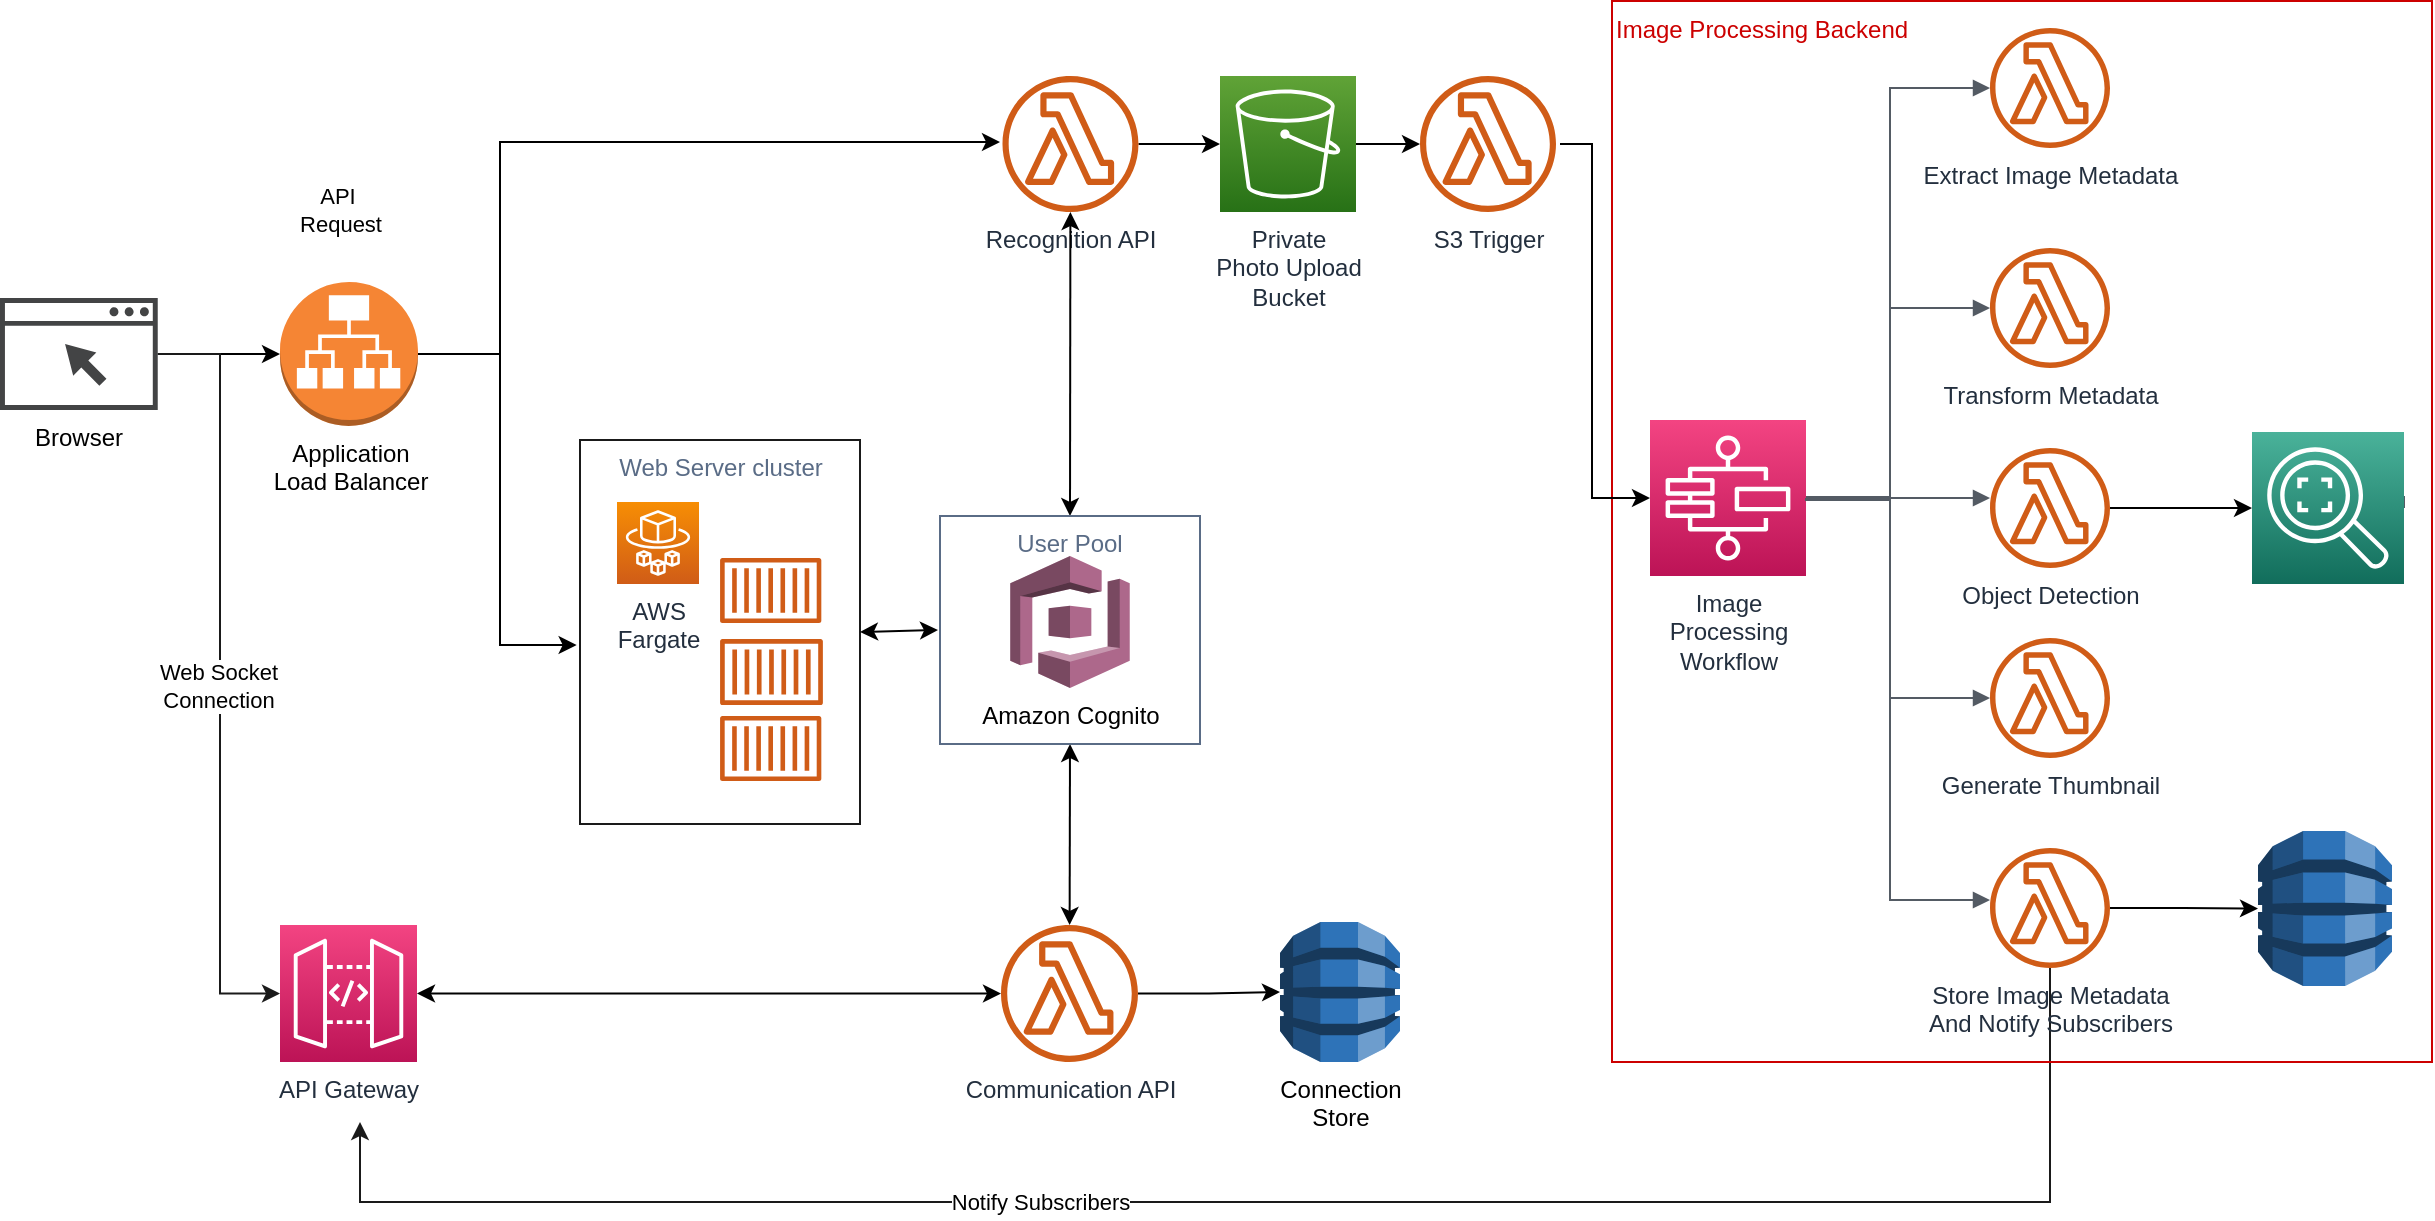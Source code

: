 <mxfile version="14.7.7" type="github">
  <diagram id="BZJ9KVFbpimCTmKUlwr4" name="Page-1">
    <mxGraphModel dx="2272" dy="857" grid="1" gridSize="10" guides="1" tooltips="1" connect="1" arrows="1" fold="1" page="1" pageScale="1" pageWidth="850" pageHeight="1100" math="0" shadow="0">
      <root>
        <mxCell id="0" />
        <mxCell id="1" parent="0" />
        <mxCell id="RY2GNPGNeXl1zOkJjkwS-59" value="" style="edgeStyle=orthogonalEdgeStyle;rounded=0;orthogonalLoop=1;jettySize=auto;html=1;strokeWidth=1;fillColor=#dae8fc;strokeColor=#1A1A1A;" parent="1" source="RY2GNPGNeXl1zOkJjkwS-22" edge="1">
          <mxGeometry relative="1" as="geometry">
            <mxPoint x="-70" y="710" as="targetPoint" />
            <Array as="points">
              <mxPoint x="775" y="750" />
              <mxPoint x="-70" y="750" />
            </Array>
          </mxGeometry>
        </mxCell>
        <mxCell id="RY2GNPGNeXl1zOkJjkwS-70" value="&lt;span&gt;Notify Subscribers&lt;/span&gt;" style="edgeLabel;html=1;align=center;verticalAlign=middle;resizable=0;points=[];fontStyle=0" parent="RY2GNPGNeXl1zOkJjkwS-59" vertex="1" connectable="0">
          <mxGeometry x="0.204" relative="1" as="geometry">
            <mxPoint x="-19" as="offset" />
          </mxGeometry>
        </mxCell>
        <mxCell id="RY2GNPGNeXl1zOkJjkwS-15" value="&lt;font color=&quot;#cc0000&quot;&gt;Image Processing Backend&lt;/font&gt;" style="fillColor=none;verticalAlign=top;fontStyle=0;fontColor=#5A6C86;labelBackgroundColor=#ffffff;html=1;strokeColor=#CC0000;align=left;" parent="1" vertex="1">
          <mxGeometry x="556" y="149.5" width="410" height="530.5" as="geometry" />
        </mxCell>
        <mxCell id="RY2GNPGNeXl1zOkJjkwS-46" value="Web Server cluster" style="fillColor=none;verticalAlign=top;fontStyle=0;fontColor=#5A6C86;labelBackgroundColor=#ffffff;html=1;strokeColor=#1A1A1A;" parent="1" vertex="1">
          <mxGeometry x="40" y="369" width="140" height="192" as="geometry" />
        </mxCell>
        <mxCell id="RY2GNPGNeXl1zOkJjkwS-6" value="Extract Image Metadata" style="outlineConnect=0;fontColor=#232F3E;gradientColor=none;fillColor=#D05C17;strokeColor=none;dashed=0;verticalLabelPosition=bottom;verticalAlign=top;align=center;html=1;fontSize=12;fontStyle=0;aspect=fixed;pointerEvents=1;shape=mxgraph.aws4.lambda_function;" parent="1" vertex="1">
          <mxGeometry x="745" y="163" width="60" height="60" as="geometry" />
        </mxCell>
        <mxCell id="RY2GNPGNeXl1zOkJjkwS-7" value="Transform Metadata" style="outlineConnect=0;fontColor=#232F3E;gradientColor=none;fillColor=#D05C17;strokeColor=none;dashed=0;verticalLabelPosition=bottom;verticalAlign=top;align=center;html=1;fontSize=12;fontStyle=0;aspect=fixed;pointerEvents=1;shape=mxgraph.aws4.lambda_function;" parent="1" vertex="1">
          <mxGeometry x="745" y="273" width="60" height="60" as="geometry" />
        </mxCell>
        <mxCell id="7VSHakNJntf2VCaEipvx-4" value="" style="edgeStyle=orthogonalEdgeStyle;rounded=0;orthogonalLoop=1;jettySize=auto;html=1;startArrow=none;startFill=0;strokeWidth=1;" parent="1" source="RY2GNPGNeXl1zOkJjkwS-8" target="RY2GNPGNeXl1zOkJjkwS-11" edge="1">
          <mxGeometry relative="1" as="geometry" />
        </mxCell>
        <mxCell id="RY2GNPGNeXl1zOkJjkwS-8" value="Object Detection" style="outlineConnect=0;fontColor=#232F3E;gradientColor=none;fillColor=#D05C17;strokeColor=none;dashed=0;verticalLabelPosition=bottom;verticalAlign=top;align=center;html=1;fontSize=12;fontStyle=0;aspect=fixed;pointerEvents=1;shape=mxgraph.aws4.lambda_function;" parent="1" vertex="1">
          <mxGeometry x="745" y="373" width="60" height="60" as="geometry" />
        </mxCell>
        <mxCell id="RY2GNPGNeXl1zOkJjkwS-9" value="Generate Thumbnail" style="outlineConnect=0;fontColor=#232F3E;gradientColor=none;fillColor=#D05C17;strokeColor=none;dashed=0;verticalLabelPosition=bottom;verticalAlign=top;align=center;html=1;fontSize=12;fontStyle=0;aspect=fixed;pointerEvents=1;shape=mxgraph.aws4.lambda_function;" parent="1" vertex="1">
          <mxGeometry x="745" y="468" width="60" height="60" as="geometry" />
        </mxCell>
        <mxCell id="RY2GNPGNeXl1zOkJjkwS-10" value="Image &lt;br&gt;Processing&lt;br&gt;Workflow" style="points=[[0,0,0],[0.25,0,0],[0.5,0,0],[0.75,0,0],[1,0,0],[0,1,0],[0.25,1,0],[0.5,1,0],[0.75,1,0],[1,1,0],[0,0.25,0],[0,0.5,0],[0,0.75,0],[1,0.25,0],[1,0.5,0],[1,0.75,0]];outlineConnect=0;fontColor=#232F3E;gradientColor=#F34482;gradientDirection=north;fillColor=#BC1356;strokeColor=#ffffff;dashed=0;verticalLabelPosition=bottom;verticalAlign=top;align=center;html=1;fontSize=12;fontStyle=0;aspect=fixed;shape=mxgraph.aws4.resourceIcon;resIcon=mxgraph.aws4.step_functions;" parent="1" vertex="1">
          <mxGeometry x="575" y="359" width="78" height="78" as="geometry" />
        </mxCell>
        <mxCell id="RY2GNPGNeXl1zOkJjkwS-12" value="" style="outlineConnect=0;dashed=0;verticalLabelPosition=bottom;verticalAlign=top;align=center;html=1;shape=mxgraph.aws3.dynamo_db;fillColor=#2E73B8;gradientColor=none;" parent="1" vertex="1">
          <mxGeometry x="879" y="564.5" width="67" height="77.5" as="geometry" />
        </mxCell>
        <mxCell id="RY2GNPGNeXl1zOkJjkwS-17" value="" style="edgeStyle=orthogonalEdgeStyle;html=1;endArrow=block;elbow=vertical;startArrow=none;endFill=1;strokeColor=#545B64;rounded=0;" parent="1" target="RY2GNPGNeXl1zOkJjkwS-6" edge="1">
          <mxGeometry width="100" relative="1" as="geometry">
            <mxPoint x="653" y="397.5" as="sourcePoint" />
            <mxPoint x="753" y="397.5" as="targetPoint" />
            <Array as="points">
              <mxPoint x="695" y="398" />
              <mxPoint x="695" y="193" />
            </Array>
          </mxGeometry>
        </mxCell>
        <mxCell id="RY2GNPGNeXl1zOkJjkwS-18" value="" style="edgeStyle=orthogonalEdgeStyle;html=1;endArrow=block;elbow=vertical;startArrow=none;endFill=1;strokeColor=#545B64;rounded=0;exitX=1;exitY=0.5;exitDx=0;exitDy=0;exitPerimeter=0;" parent="1" source="RY2GNPGNeXl1zOkJjkwS-10" target="RY2GNPGNeXl1zOkJjkwS-7" edge="1">
          <mxGeometry width="100" relative="1" as="geometry">
            <mxPoint x="663" y="407.5" as="sourcePoint" />
            <mxPoint x="755" y="249" as="targetPoint" />
            <Array as="points">
              <mxPoint x="695" y="398" />
              <mxPoint x="695" y="303" />
            </Array>
          </mxGeometry>
        </mxCell>
        <mxCell id="RY2GNPGNeXl1zOkJjkwS-19" value="" style="edgeStyle=orthogonalEdgeStyle;html=1;endArrow=block;elbow=vertical;startArrow=none;endFill=1;strokeColor=#545B64;rounded=0;exitX=1;exitY=0.5;exitDx=0;exitDy=0;exitPerimeter=0;" parent="1" target="RY2GNPGNeXl1zOkJjkwS-8" edge="1">
          <mxGeometry width="100" relative="1" as="geometry">
            <mxPoint x="653" y="398" as="sourcePoint" />
            <mxPoint x="745" y="349" as="targetPoint" />
            <Array as="points">
              <mxPoint x="735" y="398" />
              <mxPoint x="735" y="398" />
            </Array>
          </mxGeometry>
        </mxCell>
        <mxCell id="RY2GNPGNeXl1zOkJjkwS-20" value="" style="edgeStyle=orthogonalEdgeStyle;html=1;endArrow=block;elbow=vertical;startArrow=none;endFill=1;strokeColor=#545B64;rounded=0;exitX=1;exitY=0.5;exitDx=0;exitDy=0;exitPerimeter=0;" parent="1" source="RY2GNPGNeXl1zOkJjkwS-10" target="RY2GNPGNeXl1zOkJjkwS-9" edge="1">
          <mxGeometry width="100" relative="1" as="geometry">
            <mxPoint x="663" y="408" as="sourcePoint" />
            <mxPoint x="755" y="459" as="targetPoint" />
            <Array as="points">
              <mxPoint x="653" y="399" />
              <mxPoint x="695" y="399" />
              <mxPoint x="695" y="498" />
            </Array>
          </mxGeometry>
        </mxCell>
        <mxCell id="7VSHakNJntf2VCaEipvx-6" value="" style="edgeStyle=orthogonalEdgeStyle;rounded=0;orthogonalLoop=1;jettySize=auto;html=1;startArrow=none;startFill=0;strokeWidth=1;" parent="1" source="RY2GNPGNeXl1zOkJjkwS-22" target="RY2GNPGNeXl1zOkJjkwS-12" edge="1">
          <mxGeometry relative="1" as="geometry" />
        </mxCell>
        <mxCell id="RY2GNPGNeXl1zOkJjkwS-22" value="Store Image Metadata&lt;br&gt;And Notify Subscribers" style="outlineConnect=0;fontColor=#232F3E;gradientColor=none;fillColor=#D05C17;strokeColor=none;dashed=0;verticalLabelPosition=bottom;verticalAlign=top;align=center;html=1;fontSize=12;fontStyle=0;aspect=fixed;pointerEvents=1;shape=mxgraph.aws4.lambda_function;" parent="1" vertex="1">
          <mxGeometry x="745" y="573" width="60" height="60" as="geometry" />
        </mxCell>
        <mxCell id="RY2GNPGNeXl1zOkJjkwS-23" value="" style="edgeStyle=orthogonalEdgeStyle;html=1;endArrow=block;elbow=vertical;startArrow=none;endFill=1;strokeColor=#545B64;rounded=0;" parent="1" edge="1">
          <mxGeometry width="100" relative="1" as="geometry">
            <mxPoint x="653" y="399" as="sourcePoint" />
            <mxPoint x="745" y="599" as="targetPoint" />
            <Array as="points">
              <mxPoint x="695" y="399" />
              <mxPoint x="695" y="599" />
              <mxPoint x="745" y="599" />
            </Array>
          </mxGeometry>
        </mxCell>
        <mxCell id="RY2GNPGNeXl1zOkJjkwS-24" value="" style="edgeStyle=orthogonalEdgeStyle;html=1;endArrow=block;elbow=vertical;startArrow=none;endFill=1;strokeColor=#545B64;rounded=0;exitX=1;exitY=0.5;exitDx=0;exitDy=0;exitPerimeter=0;" parent="1" source="RY2GNPGNeXl1zOkJjkwS-11" edge="1">
          <mxGeometry width="100" relative="1" as="geometry">
            <mxPoint x="805" y="397.5" as="sourcePoint" />
            <mxPoint x="915" y="398" as="targetPoint" />
            <Array as="points">
              <mxPoint x="887" y="397.5" />
              <mxPoint x="887" y="397.5" />
            </Array>
          </mxGeometry>
        </mxCell>
        <mxCell id="qTJ5ySVhg0AKHuRYqmr4-8" value="" style="edgeStyle=orthogonalEdgeStyle;rounded=0;orthogonalLoop=1;jettySize=auto;html=1;entryX=0;entryY=0.5;entryDx=0;entryDy=0;entryPerimeter=0;" edge="1" parent="1" target="RY2GNPGNeXl1zOkJjkwS-10">
          <mxGeometry relative="1" as="geometry">
            <mxPoint x="530" y="221" as="sourcePoint" />
            <mxPoint x="580" y="235" as="targetPoint" />
            <Array as="points">
              <mxPoint x="546" y="221" />
              <mxPoint x="546" y="398" />
            </Array>
          </mxGeometry>
        </mxCell>
        <mxCell id="RY2GNPGNeXl1zOkJjkwS-26" value="S3 Trigger" style="outlineConnect=0;fontColor=#232F3E;gradientColor=none;fillColor=#D05C17;strokeColor=none;dashed=0;verticalLabelPosition=bottom;verticalAlign=top;align=center;html=1;fontSize=12;fontStyle=0;aspect=fixed;pointerEvents=1;shape=mxgraph.aws4.lambda_function;labelBackgroundColor=#ffffff;" parent="1" vertex="1">
          <mxGeometry x="460" y="187" width="68" height="68" as="geometry" />
        </mxCell>
        <mxCell id="RY2GNPGNeXl1zOkJjkwS-61" value="" style="edgeStyle=orthogonalEdgeStyle;rounded=0;orthogonalLoop=1;jettySize=auto;html=1;strokeWidth=1;" parent="1" source="RY2GNPGNeXl1zOkJjkwS-29" target="RY2GNPGNeXl1zOkJjkwS-26" edge="1">
          <mxGeometry relative="1" as="geometry" />
        </mxCell>
        <mxCell id="RY2GNPGNeXl1zOkJjkwS-29" value="Private &lt;br&gt;Photo Upload&lt;br&gt;Bucket" style="points=[[0,0,0],[0.25,0,0],[0.5,0,0],[0.75,0,0],[1,0,0],[0,1,0],[0.25,1,0],[0.5,1,0],[0.75,1,0],[1,1,0],[0,0.25,0],[0,0.5,0],[0,0.75,0],[1,0.25,0],[1,0.5,0],[1,0.75,0]];outlineConnect=0;fontColor=#232F3E;gradientColor=#60A337;gradientDirection=north;fillColor=#277116;strokeColor=#ffffff;dashed=0;verticalLabelPosition=bottom;verticalAlign=top;align=center;html=1;fontSize=12;fontStyle=0;aspect=fixed;shape=mxgraph.aws4.resourceIcon;resIcon=mxgraph.aws4.s3;labelBackgroundColor=#ffffff;" parent="1" vertex="1">
          <mxGeometry x="360" y="187" width="68" height="68" as="geometry" />
        </mxCell>
        <mxCell id="RY2GNPGNeXl1zOkJjkwS-68" value="" style="edgeStyle=orthogonalEdgeStyle;rounded=0;orthogonalLoop=1;jettySize=auto;html=1;strokeWidth=1;startArrow=classic;startFill=1;" parent="1" source="RY2GNPGNeXl1zOkJjkwS-30" target="RY2GNPGNeXl1zOkJjkwS-56" edge="1">
          <mxGeometry relative="1" as="geometry">
            <Array as="points">
              <mxPoint x="199.75" y="645.5" />
              <mxPoint x="199.75" y="645.5" />
            </Array>
          </mxGeometry>
        </mxCell>
        <mxCell id="RY2GNPGNeXl1zOkJjkwS-30" value="API Gateway" style="points=[[0,0,0],[0.25,0,0],[0.5,0,0],[0.75,0,0],[1,0,0],[0,1,0],[0.25,1,0],[0.5,1,0],[0.75,1,0],[1,1,0],[0,0.25,0],[0,0.5,0],[0,0.75,0],[1,0.25,0],[1,0.5,0],[1,0.75,0]];outlineConnect=0;fontColor=#232F3E;gradientColor=#F34482;gradientDirection=north;fillColor=#BC1356;strokeColor=#ffffff;dashed=0;verticalLabelPosition=bottom;verticalAlign=top;align=center;html=1;fontSize=12;fontStyle=0;aspect=fixed;shape=mxgraph.aws4.resourceIcon;resIcon=mxgraph.aws4.api_gateway;labelBackgroundColor=#ffffff;" parent="1" vertex="1">
          <mxGeometry x="-110" y="611.5" width="68.5" height="68.5" as="geometry" />
        </mxCell>
        <mxCell id="RY2GNPGNeXl1zOkJjkwS-63" value="" style="edgeStyle=orthogonalEdgeStyle;rounded=0;orthogonalLoop=1;jettySize=auto;html=1;strokeWidth=1;" parent="1" source="RY2GNPGNeXl1zOkJjkwS-39" target="RY2GNPGNeXl1zOkJjkwS-43" edge="1">
          <mxGeometry relative="1" as="geometry" />
        </mxCell>
        <mxCell id="RY2GNPGNeXl1zOkJjkwS-66" value="" style="edgeStyle=orthogonalEdgeStyle;rounded=0;orthogonalLoop=1;jettySize=auto;html=1;strokeWidth=1;entryX=0;entryY=0.5;entryDx=0;entryDy=0;entryPerimeter=0;fillColor=#dae8fc;strokeColor=#1A1A1A;" parent="1" source="RY2GNPGNeXl1zOkJjkwS-39" target="RY2GNPGNeXl1zOkJjkwS-30" edge="1">
          <mxGeometry relative="1" as="geometry">
            <mxPoint x="-210.565" y="434" as="targetPoint" />
            <Array as="points">
              <mxPoint x="-140" y="326" />
              <mxPoint x="-140" y="646" />
            </Array>
          </mxGeometry>
        </mxCell>
        <mxCell id="RY2GNPGNeXl1zOkJjkwS-67" value="Web Socket&lt;br&gt;Connection" style="edgeLabel;html=1;align=center;verticalAlign=middle;resizable=0;points=[];" parent="RY2GNPGNeXl1zOkJjkwS-66" vertex="1" connectable="0">
          <mxGeometry x="0.032" y="-1" relative="1" as="geometry">
            <mxPoint as="offset" />
          </mxGeometry>
        </mxCell>
        <mxCell id="RY2GNPGNeXl1zOkJjkwS-39" value="Browser" style="pointerEvents=1;shadow=0;dashed=0;html=1;strokeColor=none;fillColor=#434445;aspect=fixed;labelPosition=center;verticalLabelPosition=bottom;verticalAlign=top;align=center;outlineConnect=0;shape=mxgraph.vvd.web_browser;labelBackgroundColor=#ffffff;" parent="1" vertex="1">
          <mxGeometry x="-250" y="298" width="78.87" height="56" as="geometry" />
        </mxCell>
        <mxCell id="RY2GNPGNeXl1zOkJjkwS-73" value="" style="edgeStyle=orthogonalEdgeStyle;rounded=0;orthogonalLoop=1;jettySize=auto;html=1;startArrow=none;startFill=0;strokeWidth=1;" parent="1" source="RY2GNPGNeXl1zOkJjkwS-43" edge="1">
          <mxGeometry relative="1" as="geometry">
            <mxPoint x="250" y="220" as="targetPoint" />
            <Array as="points">
              <mxPoint y="326" />
              <mxPoint y="220" />
              <mxPoint x="210" y="220" />
            </Array>
          </mxGeometry>
        </mxCell>
        <mxCell id="RY2GNPGNeXl1zOkJjkwS-75" value="API&amp;nbsp;&lt;br&gt;Request" style="edgeLabel;html=1;align=center;verticalAlign=middle;resizable=0;points=[];" parent="RY2GNPGNeXl1zOkJjkwS-73" vertex="1" connectable="0">
          <mxGeometry x="0.213" y="1" relative="1" as="geometry">
            <mxPoint x="-174" y="35" as="offset" />
          </mxGeometry>
        </mxCell>
        <mxCell id="RY2GNPGNeXl1zOkJjkwS-43" value="Application&lt;br&gt;Load Balancer" style="outlineConnect=0;dashed=0;verticalLabelPosition=bottom;verticalAlign=top;align=center;html=1;shape=mxgraph.aws3.application_load_balancer;fillColor=#F58534;gradientColor=none;labelBackgroundColor=#ffffff;strokeColor=#CC0000;" parent="1" vertex="1">
          <mxGeometry x="-110" y="290" width="69" height="72" as="geometry" />
        </mxCell>
        <mxCell id="RY2GNPGNeXl1zOkJjkwS-44" value="AWS &lt;br&gt;Fargate" style="points=[[0,0,0],[0.25,0,0],[0.5,0,0],[0.75,0,0],[1,0,0],[0,1,0],[0.25,1,0],[0.5,1,0],[0.75,1,0],[1,1,0],[0,0.25,0],[0,0.5,0],[0,0.75,0],[1,0.25,0],[1,0.5,0],[1,0.75,0]];outlineConnect=0;fontColor=#232F3E;gradientColor=#F78E04;gradientDirection=north;fillColor=#D05C17;strokeColor=#ffffff;dashed=0;verticalLabelPosition=bottom;verticalAlign=top;align=center;html=1;fontSize=12;fontStyle=0;aspect=fixed;shape=mxgraph.aws4.resourceIcon;resIcon=mxgraph.aws4.fargate;labelBackgroundColor=#ffffff;" parent="1" vertex="1">
          <mxGeometry x="58.5" y="400" width="41" height="41" as="geometry" />
        </mxCell>
        <mxCell id="RY2GNPGNeXl1zOkJjkwS-47" value="" style="outlineConnect=0;fontColor=#232F3E;gradientColor=none;fillColor=#D05C17;strokeColor=none;dashed=0;verticalLabelPosition=bottom;verticalAlign=top;align=center;html=1;fontSize=12;fontStyle=0;aspect=fixed;pointerEvents=1;shape=mxgraph.aws4.container_1;labelBackgroundColor=#ffffff;" parent="1" vertex="1">
          <mxGeometry x="110" y="428" width="50.7" height="32.5" as="geometry" />
        </mxCell>
        <mxCell id="RY2GNPGNeXl1zOkJjkwS-48" value="" style="outlineConnect=0;fontColor=#232F3E;gradientColor=none;fillColor=#D05C17;strokeColor=none;dashed=0;verticalLabelPosition=bottom;verticalAlign=top;align=center;html=1;fontSize=12;fontStyle=0;aspect=fixed;pointerEvents=1;shape=mxgraph.aws4.container_1;labelBackgroundColor=#ffffff;" parent="1" vertex="1">
          <mxGeometry x="110" y="468.5" width="51.48" height="33" as="geometry" />
        </mxCell>
        <mxCell id="RY2GNPGNeXl1zOkJjkwS-49" value="" style="outlineConnect=0;fontColor=#232F3E;gradientColor=none;fillColor=#D05C17;strokeColor=none;dashed=0;verticalLabelPosition=bottom;verticalAlign=top;align=center;html=1;fontSize=12;fontStyle=0;aspect=fixed;pointerEvents=1;shape=mxgraph.aws4.container_1;labelBackgroundColor=#ffffff;" parent="1" vertex="1">
          <mxGeometry x="110" y="507" width="50.7" height="32.5" as="geometry" />
        </mxCell>
        <mxCell id="RY2GNPGNeXl1zOkJjkwS-69" value="" style="edgeStyle=orthogonalEdgeStyle;rounded=0;orthogonalLoop=1;jettySize=auto;html=1;startArrow=none;startFill=0;strokeWidth=1;" parent="1" source="RY2GNPGNeXl1zOkJjkwS-56" target="RY2GNPGNeXl1zOkJjkwS-57" edge="1">
          <mxGeometry relative="1" as="geometry" />
        </mxCell>
        <mxCell id="RY2GNPGNeXl1zOkJjkwS-56" value="Communication API" style="outlineConnect=0;fontColor=#232F3E;gradientColor=none;fillColor=#D05C17;strokeColor=none;dashed=0;verticalLabelPosition=bottom;verticalAlign=top;align=center;html=1;fontSize=12;fontStyle=0;aspect=fixed;pointerEvents=1;shape=mxgraph.aws4.lambda_function;labelBackgroundColor=#ffffff;" parent="1" vertex="1">
          <mxGeometry x="250.49" y="611.5" width="68.5" height="68.5" as="geometry" />
        </mxCell>
        <mxCell id="RY2GNPGNeXl1zOkJjkwS-57" value="Connection&lt;br&gt;Store" style="outlineConnect=0;dashed=0;verticalLabelPosition=bottom;verticalAlign=top;align=center;html=1;shape=mxgraph.aws3.dynamo_db;fillColor=#2E73B8;gradientColor=none;" parent="1" vertex="1">
          <mxGeometry x="390" y="610" width="60" height="70" as="geometry" />
        </mxCell>
        <mxCell id="qTJ5ySVhg0AKHuRYqmr4-5" value="" style="edgeStyle=orthogonalEdgeStyle;rounded=0;orthogonalLoop=1;jettySize=auto;html=1;" edge="1" parent="1" source="RY2GNPGNeXl1zOkJjkwS-71">
          <mxGeometry relative="1" as="geometry">
            <mxPoint x="360" y="221" as="targetPoint" />
          </mxGeometry>
        </mxCell>
        <mxCell id="RY2GNPGNeXl1zOkJjkwS-71" value="Recognition API" style="outlineConnect=0;fontColor=#232F3E;gradientColor=none;fillColor=#D05C17;strokeColor=none;dashed=0;verticalLabelPosition=bottom;verticalAlign=top;align=center;html=1;fontSize=12;fontStyle=0;aspect=fixed;pointerEvents=1;shape=mxgraph.aws4.lambda_function;labelBackgroundColor=#ffffff;" parent="1" vertex="1">
          <mxGeometry x="251.24" y="187" width="68" height="68" as="geometry" />
        </mxCell>
        <mxCell id="RY2GNPGNeXl1zOkJjkwS-11" value="" style="points=[[0,0,0],[0.25,0,0],[0.5,0,0],[0.75,0,0],[1,0,0],[0,1,0],[0.25,1,0],[0.5,1,0],[0.75,1,0],[1,1,0],[0,0.25,0],[0,0.5,0],[0,0.75,0],[1,0.25,0],[1,0.5,0],[1,0.75,0]];outlineConnect=0;fontColor=#232F3E;gradientColor=#4AB29A;gradientDirection=north;fillColor=#116D5B;strokeColor=#ffffff;dashed=0;verticalLabelPosition=bottom;verticalAlign=top;align=center;html=1;fontSize=12;fontStyle=0;aspect=fixed;shape=mxgraph.aws4.resourceIcon;resIcon=mxgraph.aws4.rekognition_2;" parent="1" vertex="1">
          <mxGeometry x="876" y="365" width="76" height="76" as="geometry" />
        </mxCell>
        <mxCell id="7VSHakNJntf2VCaEipvx-7" value="" style="edgeStyle=orthogonalEdgeStyle;rounded=0;orthogonalLoop=1;jettySize=auto;html=1;startArrow=none;startFill=0;strokeWidth=1;exitX=1;exitY=0.5;exitDx=0;exitDy=0;exitPerimeter=0;entryX=-0.012;entryY=0.534;entryDx=0;entryDy=0;entryPerimeter=0;" parent="1" source="RY2GNPGNeXl1zOkJjkwS-43" target="RY2GNPGNeXl1zOkJjkwS-46" edge="1">
          <mxGeometry relative="1" as="geometry">
            <mxPoint x="159.5" y="109" as="targetPoint" />
            <Array as="points">
              <mxPoint y="326" />
              <mxPoint y="472" />
            </Array>
            <mxPoint x="-1" y="336" as="sourcePoint" />
          </mxGeometry>
        </mxCell>
        <mxCell id="qTJ5ySVhg0AKHuRYqmr4-1" value="Amazon Cognito" style="outlineConnect=0;dashed=0;verticalLabelPosition=bottom;verticalAlign=top;align=center;html=1;shape=mxgraph.aws3.cognito;fillColor=#AD688B;gradientColor=none;labelBackgroundColor=#ffffff;strokeColor=#CC0000;" vertex="1" parent="1">
          <mxGeometry x="255.12" y="427" width="59.75" height="66" as="geometry" />
        </mxCell>
        <mxCell id="qTJ5ySVhg0AKHuRYqmr4-2" value="" style="endArrow=classic;startArrow=classic;html=1;exitX=0.5;exitY=0;exitDx=0;exitDy=0;" edge="1" parent="1" source="qTJ5ySVhg0AKHuRYqmr4-6" target="RY2GNPGNeXl1zOkJjkwS-71">
          <mxGeometry width="50" height="50" relative="1" as="geometry">
            <mxPoint x="175" y="310" as="sourcePoint" />
            <mxPoint x="115" y="180" as="targetPoint" />
          </mxGeometry>
        </mxCell>
        <mxCell id="qTJ5ySVhg0AKHuRYqmr4-3" value="" style="endArrow=classic;startArrow=classic;html=1;entryX=0.5;entryY=1;entryDx=0;entryDy=0;" edge="1" parent="1" source="RY2GNPGNeXl1zOkJjkwS-56" target="qTJ5ySVhg0AKHuRYqmr4-6">
          <mxGeometry width="50" height="50" relative="1" as="geometry">
            <mxPoint x="246.191" y="441" as="sourcePoint" />
            <mxPoint x="235" y="520" as="targetPoint" />
          </mxGeometry>
        </mxCell>
        <mxCell id="qTJ5ySVhg0AKHuRYqmr4-4" value="" style="endArrow=classic;startArrow=classic;html=1;exitX=1;exitY=0.5;exitDx=0;exitDy=0;entryX=0;entryY=0.5;entryDx=0;entryDy=0;" edge="1" parent="1" source="RY2GNPGNeXl1zOkJjkwS-46">
          <mxGeometry width="50" height="50" relative="1" as="geometry">
            <mxPoint x="370" y="490" as="sourcePoint" />
            <mxPoint x="219" y="464" as="targetPoint" />
          </mxGeometry>
        </mxCell>
        <mxCell id="qTJ5ySVhg0AKHuRYqmr4-6" value="User Pool" style="fillColor=none;strokeColor=#5A6C86;verticalAlign=top;fontStyle=0;fontColor=#5A6C86;" vertex="1" parent="1">
          <mxGeometry x="220" y="407" width="130" height="114" as="geometry" />
        </mxCell>
      </root>
    </mxGraphModel>
  </diagram>
</mxfile>
